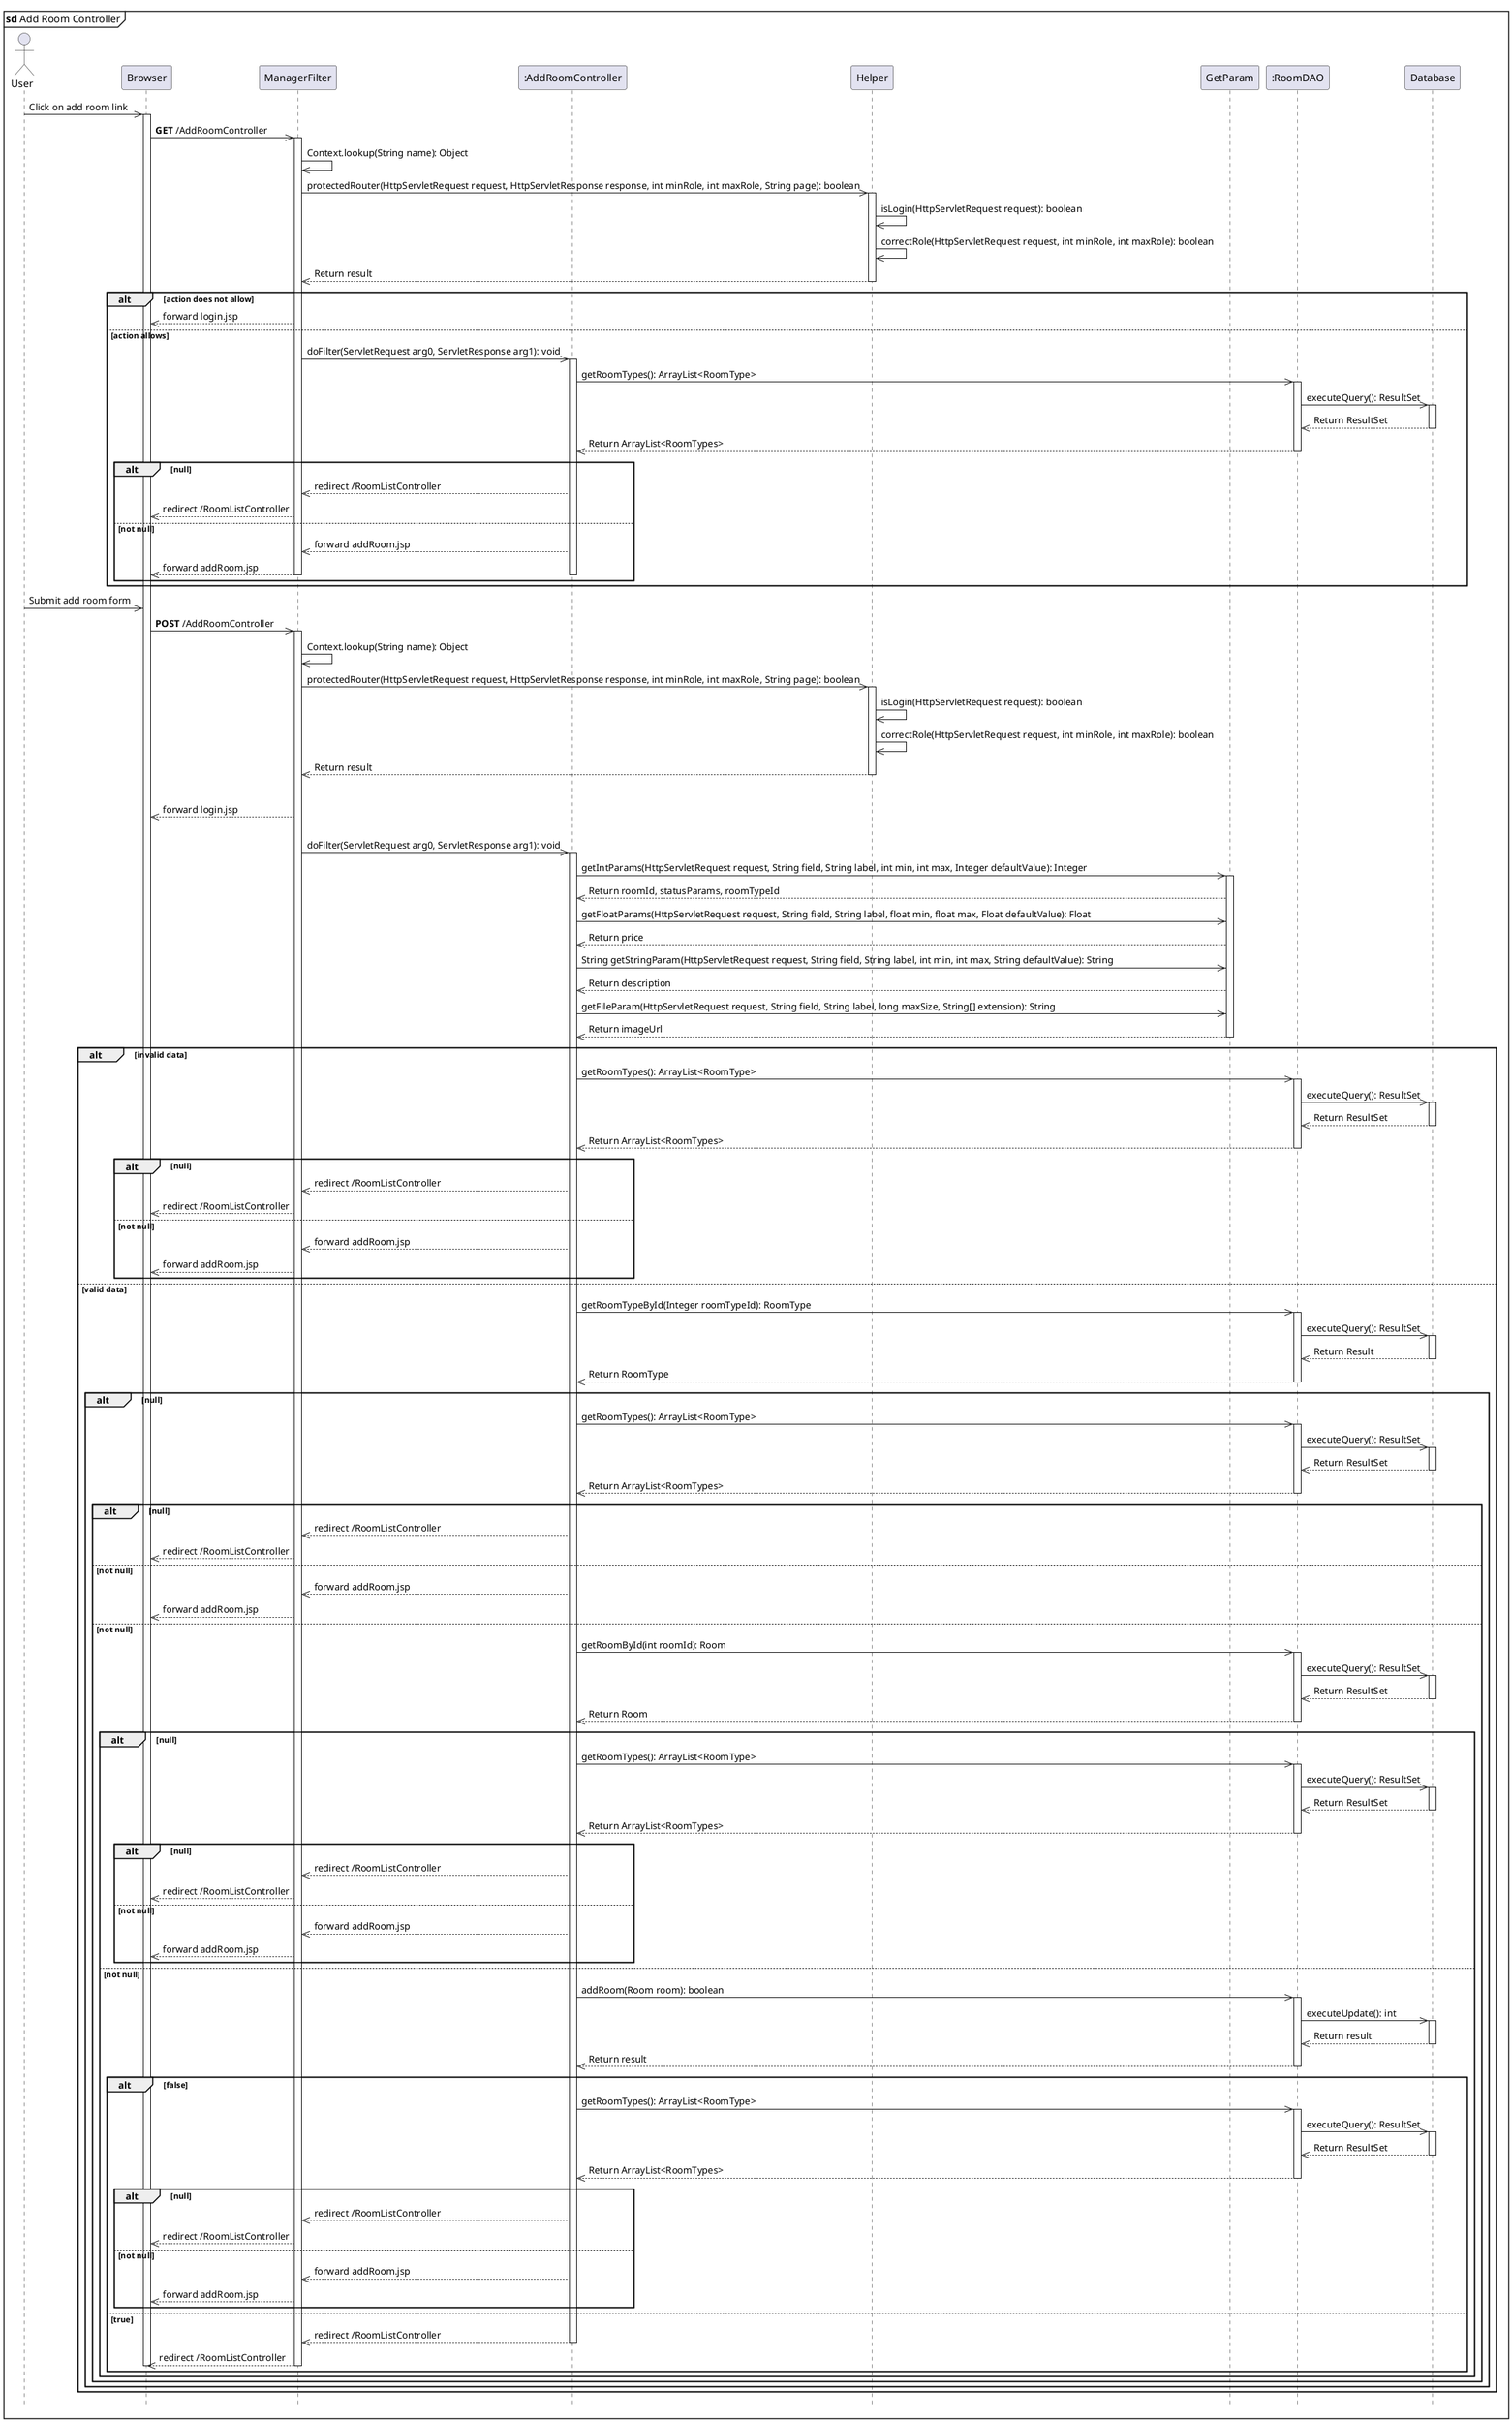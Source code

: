 @startuml
mainframe **sd** Add Room Controller
hide footbox
actor User
participant "Browser" as Browser
participant "ManagerFilter" as ManagerFilter
participant ":AddRoomController" as AddRoomController
participant "Helper" as Helper
participant "GetParam" as GetParam
participant ":RoomDAO" as RoomDAO
participant "Database" as Database

User ->> Browser: Click on add room link
activate Browser
Browser ->> ManagerFilter: **GET** /AddRoomController
activate ManagerFilter
ManagerFilter ->> ManagerFilter: Context.lookup(String name): Object
ManagerFilter ->> Helper: protectedRouter(HttpServletRequest request, HttpServletResponse response, int minRole, int maxRole, String page): boolean
activate Helper
Helper ->> Helper: isLogin(HttpServletRequest request): boolean
Helper ->> Helper: correctRole(HttpServletRequest request, int minRole, int maxRole): boolean
Helper -->> ManagerFilter: Return result
deactivate Helper

alt action does not allow
    ManagerFilter -->> Browser: forward login.jsp

else action allows
    ManagerFilter ->> AddRoomController: doFilter(ServletRequest arg0, ServletResponse arg1): void
    activate AddRoomController
    AddRoomController ->> RoomDAO: getRoomTypes(): ArrayList<RoomType>
    activate RoomDAO
    RoomDAO ->> Database: executeQuery(): ResultSet
    activate Database
    Database -->> RoomDAO: Return ResultSet
    deactivate Database
    RoomDAO -->> AddRoomController: Return ArrayList<RoomTypes>
    deactivate RoomDAO

    alt null
        AddRoomController -->> ManagerFilter: redirect /RoomListController
        ManagerFilter -->> Browser: redirect /RoomListController
    else not null
        AddRoomController -->> ManagerFilter: forward addRoom.jsp
        ManagerFilter -->> Browser: forward addRoom.jsp
        deactivate AddRoomController
        deactivate ManagerFilter
    end
end

User ->> Browser: Submit add room form
Browser ->> ManagerFilter: **POST** /AddRoomController
activate ManagerFilter
ManagerFilter ->> ManagerFilter: Context.lookup(String name): Object
ManagerFilter ->> Helper: protectedRouter(HttpServletRequest request, HttpServletResponse response, int minRole, int maxRole, String page): boolean
activate Helper
Helper ->> Helper: isLogin(HttpServletRequest request): boolean
Helper ->> Helper: correctRole(HttpServletRequest request, int minRole, int maxRole): boolean
Helper -->> ManagerFilter: Return result
deactivate Helper

alt action does not allow
    ManagerFilter -->> Browser: forward login.jsp

else action allows
    ManagerFilter ->> AddRoomController: doFilter(ServletRequest arg0, ServletResponse arg1): void
    activate AddRoomController
    AddRoomController ->> GetParam: getIntParams(HttpServletRequest request, String field, String label, int min, int max, Integer defaultValue): Integer
    activate GetParam
    GetParam -->> AddRoomController: Return roomId, statusParams, roomTypeId
    AddRoomController ->> GetParam: getFloatParams(HttpServletRequest request, String field, String label, float min, float max, Float defaultValue): Float
    GetParam -->> AddRoomController: Return price
    AddRoomController ->> GetParam: String getStringParam(HttpServletRequest request, String field, String label, int min, int max, String defaultValue): String
    GetParam -->> AddRoomController: Return description
    AddRoomController ->> GetParam:getFileParam(HttpServletRequest request, String field, String label, long maxSize, String[] extension): String
    GetParam -->> AddRoomController: Return imageUrl
    deactivate GetParam

    alt invalid data
        AddRoomController ->> RoomDAO: getRoomTypes(): ArrayList<RoomType>
        activate RoomDAO
        RoomDAO ->> Database: executeQuery(): ResultSet
        activate Database
        Database -->> RoomDAO: Return ResultSet
        deactivate Database
        RoomDAO -->> AddRoomController: Return ArrayList<RoomTypes>
        deactivate RoomDAO

        alt null
            AddRoomController -->> ManagerFilter: redirect /RoomListController
            ManagerFilter -->> Browser: redirect /RoomListController
        else not null
            AddRoomController -->> ManagerFilter: forward addRoom.jsp
            ManagerFilter -->> Browser: forward addRoom.jsp
        end
    else valid data
        AddRoomController ->> RoomDAO: getRoomTypeById(Integer roomTypeId): RoomType
        activate RoomDAO
        RoomDAO ->> Database: executeQuery(): ResultSet
        activate Database
        Database -->> RoomDAO: Return Result
        deactivate Database
        RoomDAO -->> AddRoomController: Return RoomType
        deactivate RoomDAO
        alt null
            AddRoomController ->> RoomDAO: getRoomTypes(): ArrayList<RoomType>
            activate RoomDAO
            RoomDAO ->> Database: executeQuery(): ResultSet
            activate Database
            Database -->> RoomDAO: Return ResultSet
            deactivate Database
            RoomDAO -->> AddRoomController: Return ArrayList<RoomTypes>
            deactivate RoomDAO

            alt null
                AddRoomController -->> ManagerFilter: redirect /RoomListController
                ManagerFilter -->> Browser: redirect /RoomListController
            else not null
                AddRoomController -->> ManagerFilter: forward addRoom.jsp
                ManagerFilter -->> Browser: forward addRoom.jsp
        else not null
            AddRoomController ->> RoomDAO: getRoomById(int roomId): Room
            activate RoomDAO
            RoomDAO ->> Database: executeQuery(): ResultSet
            activate Database
            Database -->> RoomDAO: Return ResultSet
            deactivate Database
            RoomDAO -->> AddRoomController: Return Room
            deactivate RoomDAO 

            alt null 
                AddRoomController ->> RoomDAO: getRoomTypes(): ArrayList<RoomType>
                activate RoomDAO
                RoomDAO ->> Database: executeQuery(): ResultSet
                activate Database
                Database -->> RoomDAO: Return ResultSet
                deactivate Database
                RoomDAO -->> AddRoomController: Return ArrayList<RoomTypes>
                deactivate RoomDAO

                alt null
                    AddRoomController -->> ManagerFilter: redirect /RoomListController
                    ManagerFilter -->> Browser: redirect /RoomListController
                else not null
                    AddRoomController -->> ManagerFilter: forward addRoom.jsp
                    ManagerFilter -->> Browser: forward addRoom.jsp
                end
            else not null
                AddRoomController ->> RoomDAO: addRoom(Room room): boolean
                activate RoomDAO
                RoomDAO ->> Database: executeUpdate(): int
                activate Database
                Database -->> RoomDAO: Return result
                deactivate Database
                RoomDAO -->> AddRoomController: Return result
                deactivate RoomDAO

                alt false
                    AddRoomController ->> RoomDAO: getRoomTypes(): ArrayList<RoomType>
                    activate RoomDAO
                    RoomDAO ->> Database: executeQuery(): ResultSet
                    activate Database
                    Database -->> RoomDAO: Return ResultSet
                    deactivate Database
                    RoomDAO -->> AddRoomController: Return ArrayList<RoomTypes>
                    deactivate RoomDAO

                    alt null
                        AddRoomController -->> ManagerFilter: redirect /RoomListController
                        ManagerFilter -->> Browser: redirect /RoomListController
                    else not null
                        AddRoomController -->> ManagerFilter: forward addRoom.jsp
                        ManagerFilter -->> Browser: forward addRoom.jsp
                    end
                else true
                    AddRoomController -->> ManagerFilter: redirect /RoomListController
                    deactivate AddRoomController
                    ManagerFilter -->> Browser: redirect /RoomListController
                    deactivate Browser
                    deactivate ManagerFilter
                end
            end
        end
    end
end
@enduml